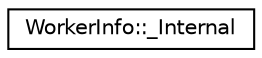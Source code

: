 digraph "Graphical Class Hierarchy"
{
 // LATEX_PDF_SIZE
  edge [fontname="Helvetica",fontsize="10",labelfontname="Helvetica",labelfontsize="10"];
  node [fontname="Helvetica",fontsize="10",shape=record];
  rankdir="LR";
  Node0 [label="WorkerInfo::_Internal",height=0.2,width=0.4,color="black", fillcolor="white", style="filled",URL="$classoperations__research_1_1_worker_info_1_1___internal.html",tooltip=" "];
}
